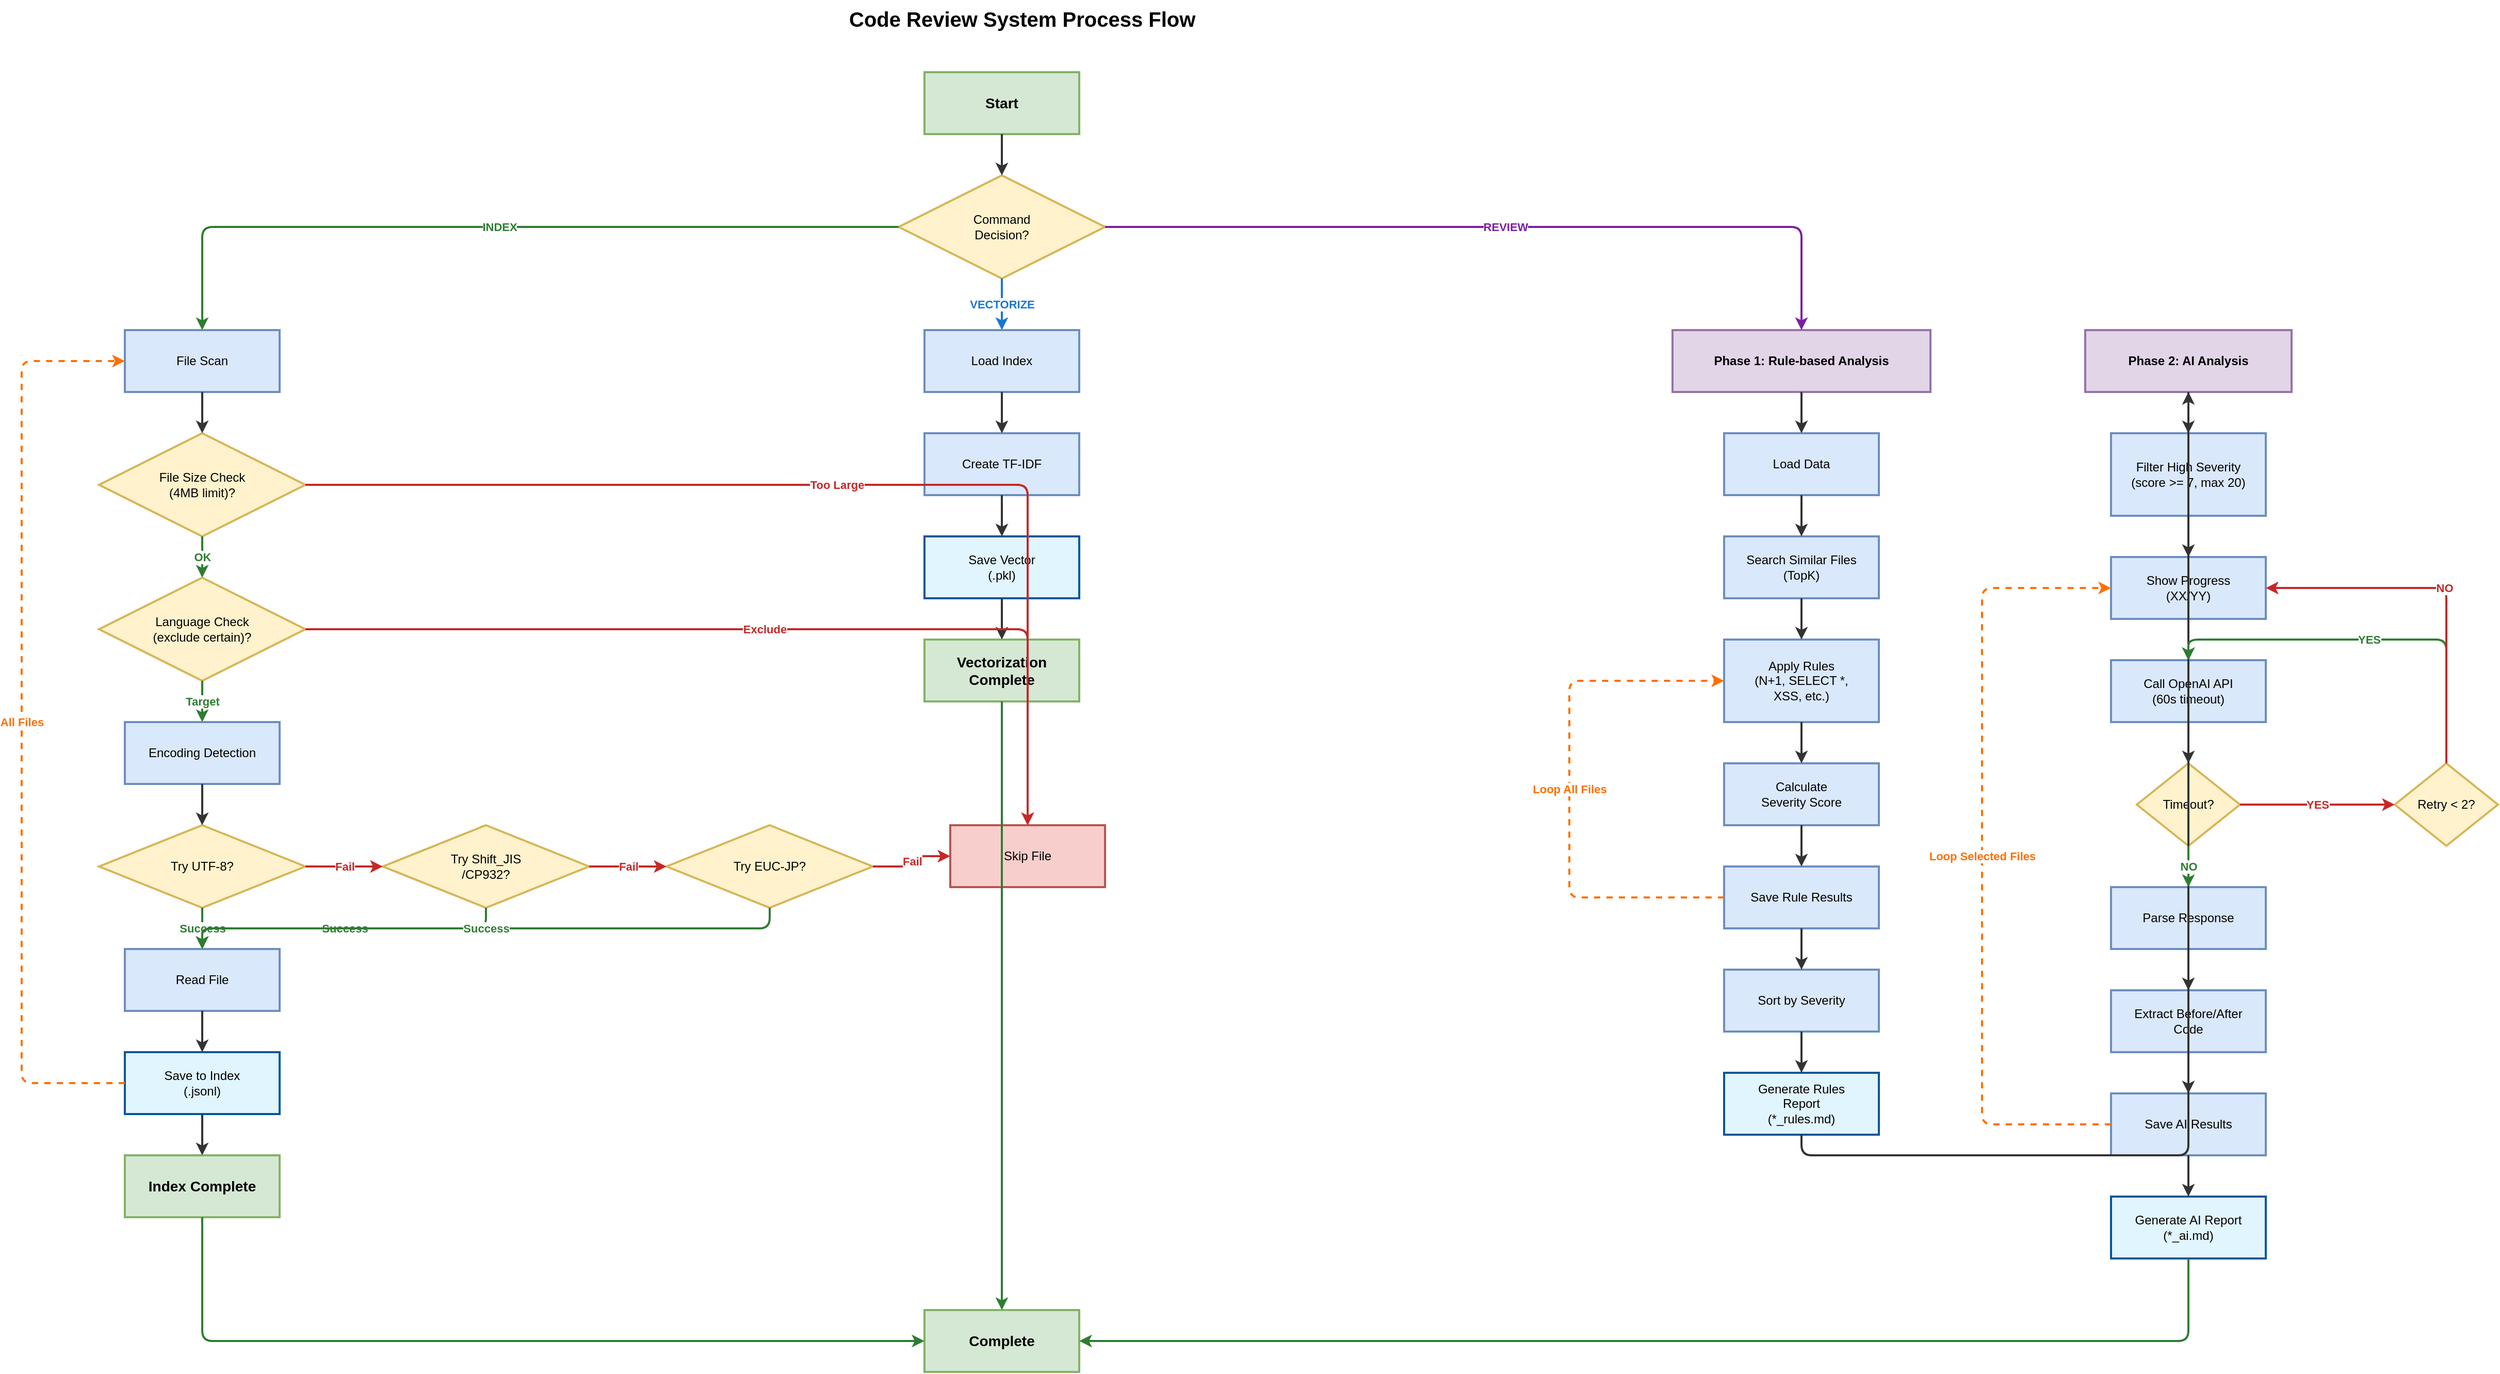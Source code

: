 <?xml version="1.0" encoding="UTF-8"?>
<mxfile type="device">
  <diagram name="Code Review System Flow">
    <mxGraphModel dx="3000" dy="2000" grid="1" gridSize="10" background="#ffffff">
      <root>
        <mxCell id="0" />
        <mxCell id="1" parent="0" />

        <!-- タイトル -->
        <mxCell id="title" value="Code Review System Process Flow" style="text;html=1;fontSize=20;fontStyle=1;fontColor=#000000" vertex="1" parent="1">
          <mxGeometry x="850" y="30" width="400" height="40" as="geometry" />
        </mxCell>

        <!-- 開始ノード -->
        <mxCell id="start" value="Start" style="rounded=0;whiteSpace=wrap;html=1;spacing=10;spacingTop=10;spacingLeft=10;spacingRight=10;spacingBottom=10;fillColor=#d5e8d4;strokeColor=#82b366;fontColor=#000000;strokeWidth=2;fontSize=14;fontStyle=1" vertex="1" parent="1">
          <mxGeometry x="925" y="100" width="150" height="60" as="geometry" />
        </mxCell>

        <!-- コマンド判定 -->
        <mxCell id="command_decision" value="Command&#xa;Decision?" style="rhombus;whiteSpace=wrap;html=1;spacing=10;fillColor=#fff2cc;strokeColor=#d6b656;fontColor=#000000;strokeWidth=2;fontSize=12" vertex="1" parent="1">
          <mxGeometry x="900" y="200" width="200" height="100" as="geometry" />
        </mxCell>

        <!-- INDEX ブランチ -->
        <mxCell id="file_scan" value="File Scan" style="rounded=0;whiteSpace=wrap;html=1;spacing=10;spacingTop=10;spacingLeft=10;spacingRight=10;spacingBottom=10;fillColor=#dae8fc;strokeColor=#6c8ebf;fontColor=#000000;strokeWidth=2;fontSize=12" vertex="1" parent="1">
          <mxGeometry x="150" y="350" width="150" height="60" as="geometry" />
        </mxCell>

        <mxCell id="file_size_check" value="File Size Check&#xa;(4MB limit)?" style="rhombus;whiteSpace=wrap;html=1;spacing=10;fillColor=#fff2cc;strokeColor=#d6b656;fontColor=#000000;strokeWidth=2;fontSize=12" vertex="1" parent="1">
          <mxGeometry x="125" y="450" width="200" height="100" as="geometry" />
        </mxCell>

        <mxCell id="language_check" value="Language Check&#xa;(exclude certain)?" style="rhombus;whiteSpace=wrap;html=1;spacing=10;fillColor=#fff2cc;strokeColor=#d6b656;fontColor=#000000;strokeWidth=2;fontSize=12" vertex="1" parent="1">
          <mxGeometry x="125" y="590" width="200" height="100" as="geometry" />
        </mxCell>

        <mxCell id="encoding_detection" value="Encoding Detection" style="rounded=0;whiteSpace=wrap;html=1;spacing=10;spacingTop=10;spacingLeft=10;spacingRight=10;spacingBottom=10;fillColor=#dae8fc;strokeColor=#6c8ebf;fontColor=#000000;strokeWidth=2;fontSize=12" vertex="1" parent="1">
          <mxGeometry x="150" y="730" width="150" height="60" as="geometry" />
        </mxCell>

        <mxCell id="try_utf8" value="Try UTF-8?" style="rhombus;whiteSpace=wrap;html=1;spacing=10;fillColor=#fff2cc;strokeColor=#d6b656;fontColor=#000000;strokeWidth=2;fontSize=12" vertex="1" parent="1">
          <mxGeometry x="125" y="830" width="200" height="80" as="geometry" />
        </mxCell>

        <mxCell id="try_shiftjis" value="Try Shift_JIS&#xa;/CP932?" style="rhombus;whiteSpace=wrap;html=1;spacing=10;fillColor=#fff2cc;strokeColor=#d6b656;fontColor=#000000;strokeWidth=2;fontSize=12" vertex="1" parent="1">
          <mxGeometry x="400" y="830" width="200" height="80" as="geometry" />
        </mxCell>

        <mxCell id="try_eucjp" value="Try EUC-JP?" style="rhombus;whiteSpace=wrap;html=1;spacing=10;fillColor=#fff2cc;strokeColor=#d6b656;fontColor=#000000;strokeWidth=2;fontSize=12" vertex="1" parent="1">
          <mxGeometry x="675" y="830" width="200" height="80" as="geometry" />
        </mxCell>

        <mxCell id="read_file" value="Read File" style="rounded=0;whiteSpace=wrap;html=1;spacing=10;spacingTop=10;spacingLeft=10;spacingRight=10;spacingBottom=10;fillColor=#dae8fc;strokeColor=#6c8ebf;fontColor=#000000;strokeWidth=2;fontSize=12" vertex="1" parent="1">
          <mxGeometry x="150" y="950" width="150" height="60" as="geometry" />
        </mxCell>

        <mxCell id="save_index" value="Save to Index&#xa;(.jsonl)" style="rounded=0;whiteSpace=wrap;html=1;spacing=10;spacingTop=10;spacingLeft=10;spacingRight=10;spacingBottom=10;fillColor=#e1f5fe;strokeColor=#01579b;fontColor=#000000;strokeWidth=2;fontSize=12" vertex="1" parent="1">
          <mxGeometry x="150" y="1050" width="150" height="60" as="geometry" />
        </mxCell>

        <mxCell id="index_complete" value="Index Complete" style="rounded=0;whiteSpace=wrap;html=1;spacing=10;spacingTop=10;spacingLeft=10;spacingRight=10;spacingBottom=10;fillColor=#d5e8d4;strokeColor=#82b366;fontColor=#000000;strokeWidth=2;fontSize=14;fontStyle=1" vertex="1" parent="1">
          <mxGeometry x="150" y="1150" width="150" height="60" as="geometry" />
        </mxCell>

        <mxCell id="skip_file" value="Skip File" style="rounded=0;whiteSpace=wrap;html=1;spacing=10;spacingTop=10;spacingLeft=10;spacingRight=10;spacingBottom=10;fillColor=#f8cecc;strokeColor=#b85450;fontColor=#000000;strokeWidth=2;fontSize=12" vertex="1" parent="1">
          <mxGeometry x="950" y="830" width="150" height="60" as="geometry" />
        </mxCell>

        <!-- VECTORIZE ブランチ -->
        <mxCell id="load_index" value="Load Index" style="rounded=0;whiteSpace=wrap;html=1;spacing=10;spacingTop=10;spacingLeft=10;spacingRight=10;spacingBottom=10;fillColor=#dae8fc;strokeColor=#6c8ebf;fontColor=#000000;strokeWidth=2;fontSize=12" vertex="1" parent="1">
          <mxGeometry x="925" y="350" width="150" height="60" as="geometry" />
        </mxCell>

        <mxCell id="create_tfidf" value="Create TF-IDF" style="rounded=0;whiteSpace=wrap;html=1;spacing=10;spacingTop=10;spacingLeft=10;spacingRight=10;spacingBottom=10;fillColor=#dae8fc;strokeColor=#6c8ebf;fontColor=#000000;strokeWidth=2;fontSize=12" vertex="1" parent="1">
          <mxGeometry x="925" y="450" width="150" height="60" as="geometry" />
        </mxCell>

        <mxCell id="save_vector" value="Save Vector&#xa;(.pkl)" style="rounded=0;whiteSpace=wrap;html=1;spacing=10;spacingTop=10;spacingLeft=10;spacingRight=10;spacingBottom=10;fillColor=#e1f5fe;strokeColor=#01579b;fontColor=#000000;strokeWidth=2;fontSize=12" vertex="1" parent="1">
          <mxGeometry x="925" y="550" width="150" height="60" as="geometry" />
        </mxCell>

        <mxCell id="vectorization_complete" value="Vectorization&#xa;Complete" style="rounded=0;whiteSpace=wrap;html=1;spacing=10;spacingTop=10;spacingLeft=10;spacingRight=10;spacingBottom=10;fillColor=#d5e8d4;strokeColor=#82b366;fontColor=#000000;strokeWidth=2;fontSize=14;fontStyle=1" vertex="1" parent="1">
          <mxGeometry x="925" y="650" width="150" height="60" as="geometry" />
        </mxCell>

        <!-- REVIEW ブランチ -->
        <mxCell id="phase1_marker" value="Phase 1: Rule-based Analysis" style="rounded=0;whiteSpace=wrap;html=1;spacing=10;spacingTop=10;spacingLeft=10;spacingRight=10;spacingBottom=10;fillColor=#e1d5e7;strokeColor=#9673a6;fontColor=#000000;strokeWidth=2;fontSize=12;fontStyle=1" vertex="1" parent="1">
          <mxGeometry x="1650" y="350" width="250" height="60" as="geometry" />
        </mxCell>

        <mxCell id="load_data" value="Load Data" style="rounded=0;whiteSpace=wrap;html=1;spacing=10;spacingTop=10;spacingLeft=10;spacingRight=10;spacingBottom=10;fillColor=#dae8fc;strokeColor=#6c8ebf;fontColor=#000000;strokeWidth=2;fontSize=12" vertex="1" parent="1">
          <mxGeometry x="1700" y="450" width="150" height="60" as="geometry" />
        </mxCell>

        <mxCell id="search_similar" value="Search Similar Files&#xa;(TopK)" style="rounded=0;whiteSpace=wrap;html=1;spacing=10;spacingTop=10;spacingLeft=10;spacingRight=10;spacingBottom=10;fillColor=#dae8fc;strokeColor=#6c8ebf;fontColor=#000000;strokeWidth=2;fontSize=12" vertex="1" parent="1">
          <mxGeometry x="1700" y="550" width="150" height="60" as="geometry" />
        </mxCell>

        <mxCell id="apply_rules" value="Apply Rules&#xa;(N+1, SELECT *, XSS, etc.)" style="rounded=0;whiteSpace=wrap;html=1;spacing=10;spacingTop=10;spacingLeft=10;spacingRight=10;spacingBottom=10;fillColor=#dae8fc;strokeColor=#6c8ebf;fontColor=#000000;strokeWidth=2;fontSize=12" vertex="1" parent="1">
          <mxGeometry x="1700" y="650" width="150" height="80" as="geometry" />
        </mxCell>

        <mxCell id="calculate_severity" value="Calculate&#xa;Severity Score" style="rounded=0;whiteSpace=wrap;html=1;spacing=10;spacingTop=10;spacingLeft=10;spacingRight=10;spacingBottom=10;fillColor=#dae8fc;strokeColor=#6c8ebf;fontColor=#000000;strokeWidth=2;fontSize=12" vertex="1" parent="1">
          <mxGeometry x="1700" y="770" width="150" height="60" as="geometry" />
        </mxCell>

        <mxCell id="save_rule_results" value="Save Rule Results" style="rounded=0;whiteSpace=wrap;html=1;spacing=10;spacingTop=10;spacingLeft=10;spacingRight=10;spacingBottom=10;fillColor=#dae8fc;strokeColor=#6c8ebf;fontColor=#000000;strokeWidth=2;fontSize=12" vertex="1" parent="1">
          <mxGeometry x="1700" y="870" width="150" height="60" as="geometry" />
        </mxCell>

        <mxCell id="sort_severity" value="Sort by Severity" style="rounded=0;whiteSpace=wrap;html=1;spacing=10;spacingTop=10;spacingLeft=10;spacingRight=10;spacingBottom=10;fillColor=#dae8fc;strokeColor=#6c8ebf;fontColor=#000000;strokeWidth=2;fontSize=12" vertex="1" parent="1">
          <mxGeometry x="1700" y="970" width="150" height="60" as="geometry" />
        </mxCell>

        <mxCell id="generate_rules_report" value="Generate Rules Report&#xa;(*_rules.md)" style="rounded=0;whiteSpace=wrap;html=1;spacing=10;spacingTop=10;spacingLeft=10;spacingRight=10;spacingBottom=10;fillColor=#e1f5fe;strokeColor=#01579b;fontColor=#000000;strokeWidth=2;fontSize=12" vertex="1" parent="1">
          <mxGeometry x="1700" y="1070" width="150" height="60" as="geometry" />
        </mxCell>

        <mxCell id="phase2_marker" value="Phase 2: AI Analysis" style="rounded=0;whiteSpace=wrap;html=1;spacing=10;spacingTop=10;spacingLeft=10;spacingRight=10;spacingBottom=10;fillColor=#e1d5e7;strokeColor=#9673a6;fontColor=#000000;strokeWidth=2;fontSize=12;fontStyle=1" vertex="1" parent="1">
          <mxGeometry x="2050" y="350" width="200" height="60" as="geometry" />
        </mxCell>

        <mxCell id="filter_high_severity" value="Filter High Severity&#xa;(score &gt;= 7, max 20)" style="rounded=0;whiteSpace=wrap;html=1;spacing=10;spacingTop=10;spacingLeft=10;spacingRight=10;spacingBottom=10;fillColor=#dae8fc;strokeColor=#6c8ebf;fontColor=#000000;strokeWidth=2;fontSize=12" vertex="1" parent="1">
          <mxGeometry x="2075" y="450" width="150" height="80" as="geometry" />
        </mxCell>

        <mxCell id="show_progress" value="Show Progress&#xa;(XX/YY)" style="rounded=0;whiteSpace=wrap;html=1;spacing=10;spacingTop=10;spacingLeft=10;spacingRight=10;spacingBottom=10;fillColor=#dae8fc;strokeColor=#6c8ebf;fontColor=#000000;strokeWidth=2;fontSize=12" vertex="1" parent="1">
          <mxGeometry x="2075" y="570" width="150" height="60" as="geometry" />
        </mxCell>

        <mxCell id="call_openai" value="Call OpenAI API&#xa;(60s timeout)" style="rounded=0;whiteSpace=wrap;html=1;spacing=10;spacingTop=10;spacingLeft=10;spacingRight=10;spacingBottom=10;fillColor=#dae8fc;strokeColor=#6c8ebf;fontColor=#000000;strokeWidth=2;fontSize=12" vertex="1" parent="1">
          <mxGeometry x="2075" y="670" width="150" height="60" as="geometry" />
        </mxCell>

        <mxCell id="timeout_check" value="Timeout?" style="rhombus;whiteSpace=wrap;html=1;spacing=10;fillColor=#fff2cc;strokeColor=#d6b656;fontColor=#000000;strokeWidth=2;fontSize=12" vertex="1" parent="1">
          <mxGeometry x="2100" y="770" width="100" height="80" as="geometry" />
        </mxCell>

        <mxCell id="retry_check" value="Retry &lt; 2?" style="rhombus;whiteSpace=wrap;html=1;spacing=10;fillColor=#fff2cc;strokeColor=#d6b656;fontColor=#000000;strokeWidth=2;fontSize=12" vertex="1" parent="1">
          <mxGeometry x="2350" y="770" width="100" height="80" as="geometry" />
        </mxCell>

        <mxCell id="parse_response" value="Parse Response" style="rounded=0;whiteSpace=wrap;html=1;spacing=10;spacingTop=10;spacingLeft=10;spacingRight=10;spacingBottom=10;fillColor=#dae8fc;strokeColor=#6c8ebf;fontColor=#000000;strokeWidth=2;fontSize=12" vertex="1" parent="1">
          <mxGeometry x="2075" y="890" width="150" height="60" as="geometry" />
        </mxCell>

        <mxCell id="extract_code" value="Extract Before/After&#xa;Code" style="rounded=0;whiteSpace=wrap;html=1;spacing=10;spacingTop=10;spacingLeft=10;spacingRight=10;spacingBottom=10;fillColor=#dae8fc;strokeColor=#6c8ebf;fontColor=#000000;strokeWidth=2;fontSize=12" vertex="1" parent="1">
          <mxGeometry x="2075" y="990" width="150" height="60" as="geometry" />
        </mxCell>

        <mxCell id="save_ai_results" value="Save AI Results" style="rounded=0;whiteSpace=wrap;html=1;spacing=10;spacingTop=10;spacingLeft=10;spacingRight=10;spacingBottom=10;fillColor=#dae8fc;strokeColor=#6c8ebf;fontColor=#000000;strokeWidth=2;fontSize=12" vertex="1" parent="1">
          <mxGeometry x="2075" y="1090" width="150" height="60" as="geometry" />
        </mxCell>

        <mxCell id="generate_ai_report" value="Generate AI Report&#xa;(*_ai.md)" style="rounded=0;whiteSpace=wrap;html=1;spacing=10;spacingTop=10;spacingLeft=10;spacingRight=10;spacingBottom=10;fillColor=#e1f5fe;strokeColor=#01579b;fontColor=#000000;strokeWidth=2;fontSize=12" vertex="1" parent="1">
          <mxGeometry x="2075" y="1190" width="150" height="60" as="geometry" />
        </mxCell>

        <!-- 終了ノード -->
        <mxCell id="end" value="Complete" style="rounded=0;whiteSpace=wrap;html=1;spacing=10;spacingTop=10;spacingLeft=10;spacingRight=10;spacingBottom=10;fillColor=#d5e8d4;strokeColor=#82b366;fontColor=#000000;strokeWidth=2;fontSize=14;fontStyle=1" vertex="1" parent="1">
          <mxGeometry x="925" y="1300" width="150" height="60" as="geometry" />
        </mxCell>

        <!-- メインフロー接続線 -->
        <mxCell id="flow1" value="" style="endArrow=classic;html=1;strokeColor=#333333;strokeWidth=2;edgeStyle=orthogonalEdgeStyle" edge="1" parent="1" source="start" target="command_decision">
          <mxGeometry relative="1" as="geometry" />
        </mxCell>

        <!-- INDEX分岐 -->
        <mxCell id="flow_index" value="INDEX" style="endArrow=classic;html=1;strokeColor=#2e7d32;strokeWidth=2;fontColor=#2e7d32;fontSize=11;fontStyle=1;labelBackgroundColor=#FFFFFF;labelBorderColor=none;edgeStyle=orthogonalEdgeStyle" edge="1" parent="1" source="command_decision" target="file_scan">
          <mxGeometry relative="1" as="geometry">
            <Array as="points">
              <mxPoint x="225" y="250" />
              <mxPoint x="225" y="380" />
            </Array>
          </mxGeometry>
        </mxCell>

        <!-- VECTORIZE分岐 -->
        <mxCell id="flow_vectorize" value="VECTORIZE" style="endArrow=classic;html=1;strokeColor=#1976d2;strokeWidth=2;fontColor=#1976d2;fontSize=11;fontStyle=1;labelBackgroundColor=#FFFFFF;labelBorderColor=none;edgeStyle=orthogonalEdgeStyle" edge="1" parent="1" source="command_decision" target="load_index">
          <mxGeometry relative="1" as="geometry" />
        </mxCell>

        <!-- REVIEW分岐 -->
        <mxCell id="flow_review" value="REVIEW" style="endArrow=classic;html=1;strokeColor=#7b1fa2;strokeWidth=2;fontColor=#7b1fa2;fontSize=11;fontStyle=1;labelBackgroundColor=#FFFFFF;labelBorderColor=none;edgeStyle=orthogonalEdgeStyle" edge="1" parent="1" source="command_decision" target="phase1_marker">
          <mxGeometry relative="1" as="geometry">
            <Array as="points">
              <mxPoint x="1775" y="250" />
              <mxPoint x="1775" y="380" />
            </Array>
          </mxGeometry>
        </mxCell>

        <!-- INDEX プロセス接続線 -->
        <mxCell id="flow_index_1" value="" style="endArrow=classic;html=1;strokeColor=#333333;strokeWidth=2;edgeStyle=orthogonalEdgeStyle" edge="1" parent="1" source="file_scan" target="file_size_check">
          <mxGeometry relative="1" as="geometry" />
        </mxCell>

        <mxCell id="flow_index_2" value="OK" style="endArrow=classic;html=1;strokeColor=#2e7d32;strokeWidth=2;fontColor=#2e7d32;fontSize=11;fontStyle=1;labelBackgroundColor=#FFFFFF;labelBorderColor=none;edgeStyle=orthogonalEdgeStyle" edge="1" parent="1" source="file_size_check" target="language_check">
          <mxGeometry relative="1" as="geometry" />
        </mxCell>

        <mxCell id="flow_index_3" value="Target" style="endArrow=classic;html=1;strokeColor=#2e7d32;strokeWidth=2;fontColor=#2e7d32;fontSize=11;fontStyle=1;labelBackgroundColor=#FFFFFF;labelBorderColor=none;edgeStyle=orthogonalEdgeStyle" edge="1" parent="1" source="language_check" target="encoding_detection">
          <mxGeometry relative="1" as="geometry" />
        </mxCell>

        <mxCell id="flow_index_4" value="" style="endArrow=classic;html=1;strokeColor=#333333;strokeWidth=2;edgeStyle=orthogonalEdgeStyle" edge="1" parent="1" source="encoding_detection" target="try_utf8">
          <mxGeometry relative="1" as="geometry" />
        </mxCell>

        <mxCell id="flow_index_5" value="Fail" style="endArrow=classic;html=1;strokeColor=#c62828;strokeWidth=2;fontColor=#c62828;fontSize=11;fontStyle=1;labelBackgroundColor=#FFFFFF;labelBorderColor=none;edgeStyle=orthogonalEdgeStyle" edge="1" parent="1" source="try_utf8" target="try_shiftjis">
          <mxGeometry relative="1" as="geometry" />
        </mxCell>

        <mxCell id="flow_index_6" value="Fail" style="endArrow=classic;html=1;strokeColor=#c62828;strokeWidth=2;fontColor=#c62828;fontSize=11;fontStyle=1;labelBackgroundColor=#FFFFFF;labelBorderColor=none;edgeStyle=orthogonalEdgeStyle" edge="1" parent="1" source="try_shiftjis" target="try_eucjp">
          <mxGeometry relative="1" as="geometry" />
        </mxCell>

        <mxCell id="flow_index_7" value="Fail" style="endArrow=classic;html=1;strokeColor=#c62828;strokeWidth=2;fontColor=#c62828;fontSize=11;fontStyle=1;labelBackgroundColor=#FFFFFF;labelBorderColor=none;edgeStyle=orthogonalEdgeStyle" edge="1" parent="1" source="try_eucjp" target="skip_file">
          <mxGeometry relative="1" as="geometry" />
        </mxCell>

        <mxCell id="flow_index_8" value="Success" style="endArrow=classic;html=1;strokeColor=#2e7d32;strokeWidth=2;fontColor=#2e7d32;fontSize=11;fontStyle=1;labelBackgroundColor=#FFFFFF;labelBorderColor=none;edgeStyle=orthogonalEdgeStyle" edge="1" parent="1" source="try_utf8" target="read_file">
          <mxGeometry relative="1" as="geometry">
            <Array as="points">
              <mxPoint x="225" y="950" />
            </Array>
          </mxGeometry>
        </mxCell>

        <mxCell id="flow_index_9" value="Success" style="endArrow=classic;html=1;strokeColor=#2e7d32;strokeWidth=2;fontColor=#2e7d32;fontSize=11;fontStyle=1;labelBackgroundColor=#FFFFFF;labelBorderColor=none;edgeStyle=orthogonalEdgeStyle" edge="1" parent="1" source="try_shiftjis" target="read_file">
          <mxGeometry relative="1" as="geometry">
            <Array as="points">
              <mxPoint x="500" y="930" />
              <mxPoint x="225" y="930" />
            </Array>
          </mxGeometry>
        </mxCell>

        <mxCell id="flow_index_10" value="Success" style="endArrow=classic;html=1;strokeColor=#2e7d32;strokeWidth=2;fontColor=#2e7d32;fontSize=11;fontStyle=1;labelBackgroundColor=#FFFFFF;labelBorderColor=none;edgeStyle=orthogonalEdgeStyle" edge="1" parent="1" source="try_eucjp" target="read_file">
          <mxGeometry relative="1" as="geometry">
            <Array as="points">
              <mxPoint x="775" y="930" />
              <mxPoint x="225" y="930" />
            </Array>
          </mxGeometry>
        </mxCell>

        <mxCell id="flow_index_11" value="" style="endArrow=classic;html=1;strokeColor=#333333;strokeWidth=2;edgeStyle=orthogonalEdgeStyle" edge="1" parent="1" source="read_file" target="save_index">
          <mxGeometry relative="1" as="geometry" />
        </mxCell>

        <mxCell id="flow_index_12" value="" style="endArrow=classic;html=1;strokeColor=#333333;strokeWidth=2;edgeStyle=orthogonalEdgeStyle" edge="1" parent="1" source="save_index" target="index_complete">
          <mxGeometry relative="1" as="geometry" />
        </mxCell>

        <!-- VECTORIZE プロセス接続線 -->
        <mxCell id="flow_vectorize_1" value="" style="endArrow=classic;html=1;strokeColor=#333333;strokeWidth=2;edgeStyle=orthogonalEdgeStyle" edge="1" parent="1" source="load_index" target="create_tfidf">
          <mxGeometry relative="1" as="geometry" />
        </mxCell>

        <mxCell id="flow_vectorize_2" value="" style="endArrow=classic;html=1;strokeColor=#333333;strokeWidth=2;edgeStyle=orthogonalEdgeStyle" edge="1" parent="1" source="create_tfidf" target="save_vector">
          <mxGeometry relative="1" as="geometry" />
        </mxCell>

        <mxCell id="flow_vectorize_3" value="" style="endArrow=classic;html=1;strokeColor=#333333;strokeWidth=2;edgeStyle=orthogonalEdgeStyle" edge="1" parent="1" source="save_vector" target="vectorization_complete">
          <mxGeometry relative="1" as="geometry" />
        </mxCell>

        <!-- REVIEW Phase 1 接続線 -->
        <mxCell id="flow_review_1" value="" style="endArrow=classic;html=1;strokeColor=#333333;strokeWidth=2;edgeStyle=orthogonalEdgeStyle" edge="1" parent="1" source="phase1_marker" target="load_data">
          <mxGeometry relative="1" as="geometry" />
        </mxCell>

        <mxCell id="flow_review_2" value="" style="endArrow=classic;html=1;strokeColor=#333333;strokeWidth=2;edgeStyle=orthogonalEdgeStyle" edge="1" parent="1" source="load_data" target="search_similar">
          <mxGeometry relative="1" as="geometry" />
        </mxCell>

        <mxCell id="flow_review_3" value="" style="endArrow=classic;html=1;strokeColor=#333333;strokeWidth=2;edgeStyle=orthogonalEdgeStyle" edge="1" parent="1" source="search_similar" target="apply_rules">
          <mxGeometry relative="1" as="geometry" />
        </mxCell>

        <mxCell id="flow_review_4" value="" style="endArrow=classic;html=1;strokeColor=#333333;strokeWidth=2;edgeStyle=orthogonalEdgeStyle" edge="1" parent="1" source="apply_rules" target="calculate_severity">
          <mxGeometry relative="1" as="geometry" />
        </mxCell>

        <mxCell id="flow_review_5" value="" style="endArrow=classic;html=1;strokeColor=#333333;strokeWidth=2;edgeStyle=orthogonalEdgeStyle" edge="1" parent="1" source="calculate_severity" target="save_rule_results">
          <mxGeometry relative="1" as="geometry" />
        </mxCell>

        <mxCell id="flow_review_6" value="" style="endArrow=classic;html=1;strokeColor=#333333;strokeWidth=2;edgeStyle=orthogonalEdgeStyle" edge="1" parent="1" source="save_rule_results" target="sort_severity">
          <mxGeometry relative="1" as="geometry" />
        </mxCell>

        <mxCell id="flow_review_7" value="" style="endArrow=classic;html=1;strokeColor=#333333;strokeWidth=2;edgeStyle=orthogonalEdgeStyle" edge="1" parent="1" source="sort_severity" target="generate_rules_report">
          <mxGeometry relative="1" as="geometry" />
        </mxCell>

        <mxCell id="flow_review_8" value="" style="endArrow=classic;html=1;strokeColor=#333333;strokeWidth=2;edgeStyle=orthogonalEdgeStyle" edge="1" parent="1" source="generate_rules_report" target="phase2_marker">
          <mxGeometry relative="1" as="geometry">
            <Array as="points">
              <mxPoint x="1775" y="1150" />
              <mxPoint x="2150" y="1150" />
              <mxPoint x="2150" y="380" />
            </Array>
          </mxGeometry>
        </mxCell>

        <!-- REVIEW Phase 2 接続線 -->
        <mxCell id="flow_review_9" value="" style="endArrow=classic;html=1;strokeColor=#333333;strokeWidth=2;edgeStyle=orthogonalEdgeStyle" edge="1" parent="1" source="phase2_marker" target="filter_high_severity">
          <mxGeometry relative="1" as="geometry" />
        </mxCell>

        <mxCell id="flow_review_10" value="" style="endArrow=classic;html=1;strokeColor=#333333;strokeWidth=2;edgeStyle=orthogonalEdgeStyle" edge="1" parent="1" source="filter_high_severity" target="show_progress">
          <mxGeometry relative="1" as="geometry" />
        </mxCell>

        <mxCell id="flow_review_11" value="" style="endArrow=classic;html=1;strokeColor=#333333;strokeWidth=2;edgeStyle=orthogonalEdgeStyle" edge="1" parent="1" source="show_progress" target="call_openai">
          <mxGeometry relative="1" as="geometry" />
        </mxCell>

        <mxCell id="flow_review_12" value="" style="endArrow=classic;html=1;strokeColor=#333333;strokeWidth=2;edgeStyle=orthogonalEdgeStyle" edge="1" parent="1" source="call_openai" target="timeout_check">
          <mxGeometry relative="1" as="geometry" />
        </mxCell>

        <mxCell id="flow_review_13" value="YES" style="endArrow=classic;html=1;strokeColor=#c62828;strokeWidth=2;fontColor=#c62828;fontSize=11;fontStyle=1;labelBackgroundColor=#FFFFFF;labelBorderColor=none;edgeStyle=orthogonalEdgeStyle" edge="1" parent="1" source="timeout_check" target="retry_check">
          <mxGeometry relative="1" as="geometry" />
        </mxCell>

        <mxCell id="flow_review_14" value="YES" style="endArrow=classic;html=1;strokeColor=#2e7d32;strokeWidth=2;fontColor=#2e7d32;fontSize=11;fontStyle=1;labelBackgroundColor=#FFFFFF;labelBorderColor=none;edgeStyle=orthogonalEdgeStyle" edge="1" parent="1" source="retry_check" target="call_openai">
          <mxGeometry relative="1" as="geometry">
            <Array as="points">
              <mxPoint x="2400" y="650" />
              <mxPoint x="2150" y="650" />
            </Array>
          </mxGeometry>
        </mxCell>

        <mxCell id="flow_review_15" value="NO" style="endArrow=classic;html=1;strokeColor=#2e7d32;strokeWidth=2;fontColor=#2e7d32;fontSize=11;fontStyle=1;labelBackgroundColor=#FFFFFF;labelBorderColor=none;edgeStyle=orthogonalEdgeStyle" edge="1" parent="1" source="timeout_check" target="parse_response">
          <mxGeometry relative="1" as="geometry" />
        </mxCell>

        <mxCell id="flow_review_16" value="" style="endArrow=classic;html=1;strokeColor=#333333;strokeWidth=2;edgeStyle=orthogonalEdgeStyle" edge="1" parent="1" source="parse_response" target="extract_code">
          <mxGeometry relative="1" as="geometry" />
        </mxCell>

        <mxCell id="flow_review_17" value="" style="endArrow=classic;html=1;strokeColor=#333333;strokeWidth=2;edgeStyle=orthogonalEdgeStyle" edge="1" parent="1" source="extract_code" target="save_ai_results">
          <mxGeometry relative="1" as="geometry" />
        </mxCell>

        <mxCell id="flow_review_18" value="" style="endArrow=classic;html=1;strokeColor=#333333;strokeWidth=2;edgeStyle=orthogonalEdgeStyle" edge="1" parent="1" source="save_ai_results" target="generate_ai_report">
          <mxGeometry relative="1" as="geometry" />
        </mxCell>

        <!-- 完了への接続線 -->
        <mxCell id="flow_complete_1" value="" style="endArrow=classic;html=1;strokeColor=#2e7d32;strokeWidth=2;edgeStyle=orthogonalEdgeStyle" edge="1" parent="1" source="index_complete" target="end">
          <mxGeometry relative="1" as="geometry">
            <Array as="points">
              <mxPoint x="225" y="1330" />
              <mxPoint x="1000" y="1330" />
            </Array>
          </mxGeometry>
        </mxCell>

        <mxCell id="flow_complete_2" value="" style="endArrow=classic;html=1;strokeColor=#2e7d32;strokeWidth=2;edgeStyle=orthogonalEdgeStyle" edge="1" parent="1" source="vectorization_complete" target="end">
          <mxGeometry relative="1" as="geometry">
            <Array as="points">
              <mxPoint x="1000" y="710" />
              <mxPoint x="1000" y="1300" />
            </Array>
          </mxGeometry>
        </mxCell>

        <mxCell id="flow_complete_3" value="" style="endArrow=classic;html=1;strokeColor=#2e7d32;strokeWidth=2;edgeStyle=orthogonalEdgeStyle" edge="1" parent="1" source="generate_ai_report" target="end">
          <mxGeometry relative="1" as="geometry">
            <Array as="points">
              <mxPoint x="2150" y="1330" />
              <mxPoint x="1000" y="1330" />
            </Array>
          </mxGeometry>
        </mxCell>

        <!-- ループ接続線 -->
        <mxCell id="loop_all_files" value="All Files" style="endArrow=classic;html=1;strokeColor=#ff6f00;strokeWidth=2;fontColor=#ff6f00;fontSize=11;fontStyle=1;labelBackgroundColor=#FFFFFF;labelBorderColor=none;edgeStyle=orthogonalEdgeStyle;dashed=1" edge="1" parent="1" source="save_index" target="file_scan">
          <mxGeometry relative="1" as="geometry">
            <Array as="points">
              <mxPoint x="50" y="1080" />
              <mxPoint x="50" y="380" />
            </Array>
          </mxGeometry>
        </mxCell>

        <mxCell id="loop_rule_files" value="Loop All Files" style="endArrow=classic;html=1;strokeColor=#ff6f00;strokeWidth=2;fontColor=#ff6f00;fontSize=11;fontStyle=1;labelBackgroundColor=#FFFFFF;labelBorderColor=none;edgeStyle=orthogonalEdgeStyle;dashed=1" edge="1" parent="1" source="save_rule_results" target="apply_rules">
          <mxGeometry relative="1" as="geometry">
            <Array as="points">
              <mxPoint x="1550" y="900" />
              <mxPoint x="1550" y="690" />
            </Array>
          </mxGeometry>
        </mxCell>

        <mxCell id="loop_ai_files" value="Loop Selected Files" style="endArrow=classic;html=1;strokeColor=#ff6f00;strokeWidth=2;fontColor=#ff6f00;fontSize=11;fontStyle=1;labelBackgroundColor=#FFFFFF;labelBorderColor=none;edgeStyle=orthogonalEdgeStyle;dashed=1" edge="1" parent="1" source="save_ai_results" target="show_progress">
          <mxGeometry relative="1" as="geometry">
            <Array as="points">
              <mxPoint x="1950" y="1120" />
              <mxPoint x="1950" y="600" />
            </Array>
          </mxGeometry>
        </mxCell>

        <!-- スキップファイルへの分岐線 -->
        <mxCell id="skip_size" value="Too Large" style="endArrow=classic;html=1;strokeColor=#c62828;strokeWidth=2;fontColor=#c62828;fontSize=11;fontStyle=1;labelBackgroundColor=#FFFFFF;labelBorderColor=none;edgeStyle=orthogonalEdgeStyle" edge="1" parent="1" source="file_size_check" target="skip_file">
          <mxGeometry relative="1" as="geometry">
            <Array as="points">
              <mxPoint x="400" y="500" />
              <mxPoint x="1025" y="500" />
            </Array>
          </mxGeometry>
        </mxCell>

        <mxCell id="skip_language" value="Exclude" style="endArrow=classic;html=1;strokeColor=#c62828;strokeWidth=2;fontColor=#c62828;fontSize=11;fontStyle=1;labelBackgroundColor=#FFFFFF;labelBorderColor=none;edgeStyle=orthogonalEdgeStyle" edge="1" parent="1" source="language_check" target="skip_file">
          <mxGeometry relative="1" as="geometry">
            <Array as="points">
              <mxPoint x="400" y="640" />
              <mxPoint x="1025" y="640" />
            </Array>
          </mxGeometry>
        </mxCell>

        <mxCell id="skip_retry" value="NO" style="endArrow=classic;html=1;strokeColor=#c62828;strokeWidth=2;fontColor=#c62828;fontSize=11;fontStyle=1;labelBackgroundColor=#FFFFFF;labelBorderColor=none;edgeStyle=orthogonalEdgeStyle" edge="1" parent="1" source="retry_check" target="show_progress">
          <mxGeometry relative="1" as="geometry">
            <Array as="points">
              <mxPoint x="2400" y="600" />
              <mxPoint x="2150" y="600" />
            </Array>
          </mxGeometry>
        </mxCell>

      </root>
    </mxGraphModel>
  </diagram>
</mxfile>